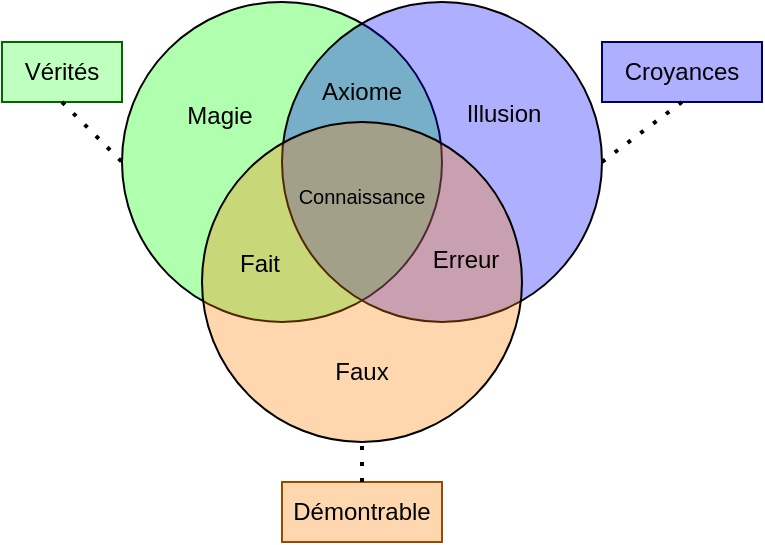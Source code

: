 <mxfile version="23.1.1" type="device">
  <diagram name="Page-1" id="KKHNJYZ5hnC8P6Wqpm90">
    <mxGraphModel dx="942" dy="482" grid="1" gridSize="10" guides="1" tooltips="1" connect="1" arrows="1" fold="1" page="1" pageScale="1" pageWidth="827" pageHeight="1169" math="0" shadow="0">
      <root>
        <mxCell id="0" />
        <mxCell id="1" parent="0" />
        <mxCell id="b-kmDHiGNELznbdTNueV-1" value="" style="ellipse;whiteSpace=wrap;html=1;aspect=fixed;fillColor=#00FF0050;" parent="1" vertex="1">
          <mxGeometry x="80" y="40" width="160" height="160" as="geometry" />
        </mxCell>
        <mxCell id="b-kmDHiGNELznbdTNueV-6" value="" style="ellipse;whiteSpace=wrap;html=1;aspect=fixed;fillColor=#0000FF50;shadow=0;" parent="1" vertex="1">
          <mxGeometry x="160" y="40" width="160" height="160" as="geometry" />
        </mxCell>
        <mxCell id="b-kmDHiGNELznbdTNueV-7" value="" style="ellipse;whiteSpace=wrap;html=1;aspect=fixed;fillColor=#FF800050;" parent="1" vertex="1">
          <mxGeometry x="120" y="100" width="160" height="160" as="geometry" />
        </mxCell>
        <mxCell id="b-kmDHiGNELznbdTNueV-8" value="Vérités" style="text;html=1;strokeColor=#006600;fillColor=#33FF3350;align=center;verticalAlign=middle;whiteSpace=wrap;rounded=0;" parent="1" vertex="1">
          <mxGeometry x="20" y="60" width="60" height="30" as="geometry" />
        </mxCell>
        <mxCell id="b-kmDHiGNELznbdTNueV-9" value="Croyances" style="text;html=1;strokeColor=#000066;fillColor=#0000FF50;align=center;verticalAlign=middle;whiteSpace=wrap;rounded=0;" parent="1" vertex="1">
          <mxGeometry x="320" y="60" width="80" height="30" as="geometry" />
        </mxCell>
        <mxCell id="b-kmDHiGNELznbdTNueV-10" value="Démontrable" style="text;html=1;strokeColor=#994C00;fillColor=#FF800050;align=center;verticalAlign=middle;whiteSpace=wrap;rounded=0;" parent="1" vertex="1">
          <mxGeometry x="160" y="280" width="80" height="30" as="geometry" />
        </mxCell>
        <mxCell id="b-kmDHiGNELznbdTNueV-11" value="Erreur" style="text;html=1;strokeColor=none;fillColor=none;align=center;verticalAlign=middle;whiteSpace=wrap;rounded=0;" parent="1" vertex="1">
          <mxGeometry x="222" y="154" width="60" height="30" as="geometry" />
        </mxCell>
        <mxCell id="b-kmDHiGNELznbdTNueV-12" value="&lt;font style=&quot;font-size: 10px;&quot;&gt;Connaissance&lt;/font&gt;" style="text;html=1;strokeColor=none;fillColor=none;align=center;verticalAlign=middle;whiteSpace=wrap;rounded=0;" parent="1" vertex="1">
          <mxGeometry x="170" y="122" width="60" height="30" as="geometry" />
        </mxCell>
        <mxCell id="b-kmDHiGNELznbdTNueV-13" value="Fait" style="text;html=1;strokeColor=none;fillColor=none;align=center;verticalAlign=middle;whiteSpace=wrap;rounded=0;" parent="1" vertex="1">
          <mxGeometry x="119" y="156" width="60" height="30" as="geometry" />
        </mxCell>
        <mxCell id="b-kmDHiGNELznbdTNueV-14" value="Axiome" style="text;html=1;strokeColor=none;fillColor=none;align=center;verticalAlign=middle;whiteSpace=wrap;rounded=0;" parent="1" vertex="1">
          <mxGeometry x="170" y="70" width="60" height="30" as="geometry" />
        </mxCell>
        <mxCell id="b-kmDHiGNELznbdTNueV-15" value="Faux" style="text;html=1;strokeColor=none;fillColor=none;align=center;verticalAlign=middle;whiteSpace=wrap;rounded=0;" parent="1" vertex="1">
          <mxGeometry x="170" y="210" width="60" height="30" as="geometry" />
        </mxCell>
        <mxCell id="b-kmDHiGNELznbdTNueV-16" value="Magie" style="text;html=1;strokeColor=none;fillColor=none;align=center;verticalAlign=middle;whiteSpace=wrap;rounded=0;" parent="1" vertex="1">
          <mxGeometry x="99" y="82" width="60" height="30" as="geometry" />
        </mxCell>
        <mxCell id="b-kmDHiGNELznbdTNueV-17" value="Illusion" style="text;html=1;strokeColor=none;fillColor=none;align=center;verticalAlign=middle;whiteSpace=wrap;rounded=0;" parent="1" vertex="1">
          <mxGeometry x="241" y="81" width="60" height="30" as="geometry" />
        </mxCell>
        <mxCell id="1keNIyI62u-Wij7M2BkR-3" value="" style="endArrow=none;dashed=1;html=1;dashPattern=1 3;strokeWidth=2;rounded=0;exitX=0.5;exitY=0;exitDx=0;exitDy=0;entryX=0.5;entryY=1;entryDx=0;entryDy=0;" edge="1" parent="1" source="b-kmDHiGNELznbdTNueV-10" target="b-kmDHiGNELznbdTNueV-7">
          <mxGeometry width="50" height="50" relative="1" as="geometry">
            <mxPoint x="290" y="240" as="sourcePoint" />
            <mxPoint x="340" y="190" as="targetPoint" />
          </mxGeometry>
        </mxCell>
        <mxCell id="1keNIyI62u-Wij7M2BkR-4" value="" style="endArrow=none;dashed=1;html=1;dashPattern=1 3;strokeWidth=2;rounded=0;exitX=0.5;exitY=1;exitDx=0;exitDy=0;entryX=1;entryY=0.5;entryDx=0;entryDy=0;" edge="1" parent="1" source="b-kmDHiGNELznbdTNueV-9" target="b-kmDHiGNELznbdTNueV-6">
          <mxGeometry width="50" height="50" relative="1" as="geometry">
            <mxPoint x="210" y="290" as="sourcePoint" />
            <mxPoint x="210" y="270" as="targetPoint" />
          </mxGeometry>
        </mxCell>
        <mxCell id="1keNIyI62u-Wij7M2BkR-5" value="" style="endArrow=none;dashed=1;html=1;dashPattern=1 3;strokeWidth=2;rounded=0;exitX=0.5;exitY=1;exitDx=0;exitDy=0;entryX=0;entryY=0.5;entryDx=0;entryDy=0;" edge="1" parent="1" source="b-kmDHiGNELznbdTNueV-8" target="b-kmDHiGNELznbdTNueV-1">
          <mxGeometry width="50" height="50" relative="1" as="geometry">
            <mxPoint x="370" y="100" as="sourcePoint" />
            <mxPoint x="330" y="130" as="targetPoint" />
          </mxGeometry>
        </mxCell>
      </root>
    </mxGraphModel>
  </diagram>
</mxfile>
